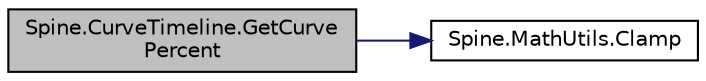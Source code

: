 digraph "Spine.CurveTimeline.GetCurvePercent"
{
 // LATEX_PDF_SIZE
  edge [fontname="Helvetica",fontsize="10",labelfontname="Helvetica",labelfontsize="10"];
  node [fontname="Helvetica",fontsize="10",shape=record];
  rankdir="LR";
  Node1 [label="Spine.CurveTimeline.GetCurve\lPercent",height=0.2,width=0.4,color="black", fillcolor="grey75", style="filled", fontcolor="black",tooltip=" "];
  Node1 -> Node2 [color="midnightblue",fontsize="10",style="solid"];
  Node2 [label="Spine.MathUtils.Clamp",height=0.2,width=0.4,color="black", fillcolor="white", style="filled",URL="$class_spine_1_1_math_utils.html#a3b8ef063e95d6adf57582ded0defd8e7",tooltip=" "];
}
